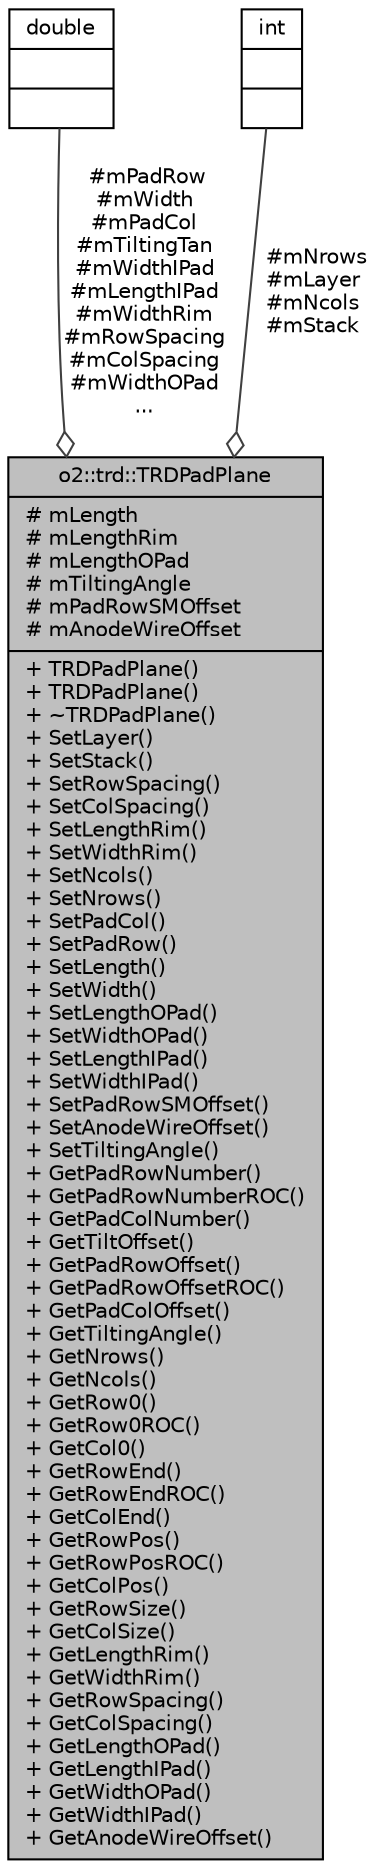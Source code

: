 digraph "o2::trd::TRDPadPlane"
{
 // INTERACTIVE_SVG=YES
  bgcolor="transparent";
  edge [fontname="Helvetica",fontsize="10",labelfontname="Helvetica",labelfontsize="10"];
  node [fontname="Helvetica",fontsize="10",shape=record];
  Node1 [label="{o2::trd::TRDPadPlane\n|# mLength\l# mLengthRim\l# mLengthOPad\l# mTiltingAngle\l# mPadRowSMOffset\l# mAnodeWireOffset\l|+ TRDPadPlane()\l+ TRDPadPlane()\l+ ~TRDPadPlane()\l+ SetLayer()\l+ SetStack()\l+ SetRowSpacing()\l+ SetColSpacing()\l+ SetLengthRim()\l+ SetWidthRim()\l+ SetNcols()\l+ SetNrows()\l+ SetPadCol()\l+ SetPadRow()\l+ SetLength()\l+ SetWidth()\l+ SetLengthOPad()\l+ SetWidthOPad()\l+ SetLengthIPad()\l+ SetWidthIPad()\l+ SetPadRowSMOffset()\l+ SetAnodeWireOffset()\l+ SetTiltingAngle()\l+ GetPadRowNumber()\l+ GetPadRowNumberROC()\l+ GetPadColNumber()\l+ GetTiltOffset()\l+ GetPadRowOffset()\l+ GetPadRowOffsetROC()\l+ GetPadColOffset()\l+ GetTiltingAngle()\l+ GetNrows()\l+ GetNcols()\l+ GetRow0()\l+ GetRow0ROC()\l+ GetCol0()\l+ GetRowEnd()\l+ GetRowEndROC()\l+ GetColEnd()\l+ GetRowPos()\l+ GetRowPosROC()\l+ GetColPos()\l+ GetRowSize()\l+ GetColSize()\l+ GetLengthRim()\l+ GetWidthRim()\l+ GetRowSpacing()\l+ GetColSpacing()\l+ GetLengthOPad()\l+ GetLengthIPad()\l+ GetWidthOPad()\l+ GetWidthIPad()\l+ GetAnodeWireOffset()\l}",height=0.2,width=0.4,color="black", fillcolor="grey75", style="filled" fontcolor="black"];
  Node2 -> Node1 [color="grey25",fontsize="10",style="solid",label=" #mPadRow\n#mWidth\n#mPadCol\n#mTiltingTan\n#mWidthIPad\n#mLengthIPad\n#mWidthRim\n#mRowSpacing\n#mColSpacing\n#mWidthOPad\n..." ,arrowhead="odiamond",fontname="Helvetica"];
  Node2 [label="{double\n||}",height=0.2,width=0.4,color="black",URL="$df/de6/classdouble.html"];
  Node3 -> Node1 [color="grey25",fontsize="10",style="solid",label=" #mNrows\n#mLayer\n#mNcols\n#mStack" ,arrowhead="odiamond",fontname="Helvetica"];
  Node3 [label="{int\n||}",height=0.2,width=0.4,color="black",URL="$d1/da0/classint.html"];
}
